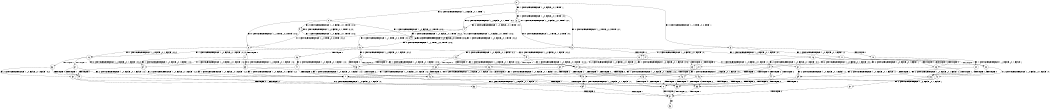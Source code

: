 digraph BCG {
size = "7, 10.5";
center = TRUE;
node [shape = circle];
0 [peripheries = 2];
0 -> 1 [label = "EX !1 !ATOMIC_EXCH_BRANCH (1, +0, FALSE, +0, 1, TRUE) !::"];
0 -> 2 [label = "EX !2 !ATOMIC_EXCH_BRANCH (1, +0, FALSE, +0, 1, TRUE) !::"];
0 -> 3 [label = "EX !0 !ATOMIC_EXCH_BRANCH (1, +1, TRUE, +0, 2, TRUE) !::"];
1 -> 4 [label = "EX !2 !ATOMIC_EXCH_BRANCH (1, +0, FALSE, +0, 1, TRUE) !:0:1:"];
1 -> 5 [label = "EX !0 !ATOMIC_EXCH_BRANCH (1, +1, TRUE, +0, 2, TRUE) !:0:1:"];
1 -> 6 [label = "EX !1 !ATOMIC_EXCH_BRANCH (1, +0, FALSE, +0, 1, TRUE) !:0:1:"];
2 -> 7 [label = "EX !1 !ATOMIC_EXCH_BRANCH (1, +0, FALSE, +0, 1, TRUE) !:0:1:2:"];
2 -> 8 [label = "EX !0 !ATOMIC_EXCH_BRANCH (1, +1, TRUE, +0, 2, TRUE) !:0:1:2:"];
2 -> 9 [label = "EX !2 !ATOMIC_EXCH_BRANCH (1, +0, FALSE, +0, 1, TRUE) !:0:1:2:"];
3 -> 10 [label = "TERMINATE !0"];
3 -> 11 [label = "EX !1 !ATOMIC_EXCH_BRANCH (1, +0, FALSE, +0, 1, FALSE) !:0:"];
3 -> 12 [label = "EX !2 !ATOMIC_EXCH_BRANCH (1, +0, FALSE, +0, 1, FALSE) !:0:"];
4 -> 13 [label = "EX !0 !ATOMIC_EXCH_BRANCH (1, +1, TRUE, +0, 2, TRUE) !:0:1:2:"];
4 -> 7 [label = "EX !2 !ATOMIC_EXCH_BRANCH (1, +0, FALSE, +0, 1, TRUE) !:0:1:2:"];
4 -> 7 [label = "EX !1 !ATOMIC_EXCH_BRANCH (1, +0, FALSE, +0, 1, TRUE) !:0:1:2:"];
5 -> 14 [label = "TERMINATE !0"];
5 -> 15 [label = "EX !2 !ATOMIC_EXCH_BRANCH (1, +0, FALSE, +0, 1, FALSE) !:0:1:"];
5 -> 16 [label = "EX !1 !ATOMIC_EXCH_BRANCH (1, +0, FALSE, +0, 1, FALSE) !:0:1:"];
6 -> 4 [label = "EX !2 !ATOMIC_EXCH_BRANCH (1, +0, FALSE, +0, 1, TRUE) !:0:1:"];
6 -> 5 [label = "EX !0 !ATOMIC_EXCH_BRANCH (1, +1, TRUE, +0, 2, TRUE) !:0:1:"];
6 -> 6 [label = "EX !1 !ATOMIC_EXCH_BRANCH (1, +0, FALSE, +0, 1, TRUE) !:0:1:"];
7 -> 13 [label = "EX !0 !ATOMIC_EXCH_BRANCH (1, +1, TRUE, +0, 2, TRUE) !:0:1:2:"];
7 -> 7 [label = "EX !2 !ATOMIC_EXCH_BRANCH (1, +0, FALSE, +0, 1, TRUE) !:0:1:2:"];
7 -> 7 [label = "EX !1 !ATOMIC_EXCH_BRANCH (1, +0, FALSE, +0, 1, TRUE) !:0:1:2:"];
8 -> 17 [label = "TERMINATE !0"];
8 -> 18 [label = "EX !1 !ATOMIC_EXCH_BRANCH (1, +0, FALSE, +0, 1, FALSE) !:0:1:2:"];
8 -> 19 [label = "EX !2 !ATOMIC_EXCH_BRANCH (1, +0, FALSE, +0, 1, FALSE) !:0:1:2:"];
9 -> 7 [label = "EX !1 !ATOMIC_EXCH_BRANCH (1, +0, FALSE, +0, 1, TRUE) !:0:1:2:"];
9 -> 8 [label = "EX !0 !ATOMIC_EXCH_BRANCH (1, +1, TRUE, +0, 2, TRUE) !:0:1:2:"];
9 -> 9 [label = "EX !2 !ATOMIC_EXCH_BRANCH (1, +0, FALSE, +0, 1, TRUE) !:0:1:2:"];
10 -> 20 [label = "EX !1 !ATOMIC_EXCH_BRANCH (1, +0, FALSE, +0, 1, FALSE) !::"];
10 -> 21 [label = "EX !2 !ATOMIC_EXCH_BRANCH (1, +0, FALSE, +0, 1, FALSE) !::"];
11 -> 22 [label = "TERMINATE !1"];
11 -> 23 [label = "TERMINATE !0"];
11 -> 24 [label = "EX !2 !ATOMIC_EXCH_BRANCH (1, +0, FALSE, +0, 1, FALSE) !:0:1:"];
12 -> 25 [label = "TERMINATE !2"];
12 -> 26 [label = "TERMINATE !0"];
12 -> 27 [label = "EX !1 !ATOMIC_EXCH_BRANCH (1, +0, FALSE, +0, 1, FALSE) !:0:1:2:"];
13 -> 28 [label = "TERMINATE !0"];
13 -> 29 [label = "EX !2 !ATOMIC_EXCH_BRANCH (1, +0, FALSE, +0, 1, FALSE) !:0:1:2:"];
13 -> 18 [label = "EX !1 !ATOMIC_EXCH_BRANCH (1, +0, FALSE, +0, 1, FALSE) !:0:1:2:"];
14 -> 30 [label = "EX !2 !ATOMIC_EXCH_BRANCH (1, +0, FALSE, +0, 1, FALSE) !:1:"];
14 -> 31 [label = "EX !1 !ATOMIC_EXCH_BRANCH (1, +0, FALSE, +0, 1, FALSE) !:1:"];
15 -> 32 [label = "TERMINATE !2"];
15 -> 33 [label = "TERMINATE !0"];
15 -> 27 [label = "EX !1 !ATOMIC_EXCH_BRANCH (1, +0, FALSE, +0, 1, FALSE) !:0:1:2:"];
16 -> 22 [label = "TERMINATE !1"];
16 -> 23 [label = "TERMINATE !0"];
16 -> 24 [label = "EX !2 !ATOMIC_EXCH_BRANCH (1, +0, FALSE, +0, 1, FALSE) !:0:1:"];
17 -> 34 [label = "EX !1 !ATOMIC_EXCH_BRANCH (1, +0, FALSE, +0, 1, FALSE) !:1:2:"];
17 -> 35 [label = "EX !2 !ATOMIC_EXCH_BRANCH (1, +0, FALSE, +0, 1, FALSE) !:1:2:"];
18 -> 36 [label = "TERMINATE !1"];
18 -> 37 [label = "TERMINATE !0"];
18 -> 27 [label = "EX !2 !ATOMIC_EXCH_BRANCH (1, +0, FALSE, +0, 1, FALSE) !:0:1:2:"];
19 -> 25 [label = "TERMINATE !2"];
19 -> 26 [label = "TERMINATE !0"];
19 -> 27 [label = "EX !1 !ATOMIC_EXCH_BRANCH (1, +0, FALSE, +0, 1, FALSE) !:0:1:2:"];
20 -> 38 [label = "TERMINATE !1"];
20 -> 39 [label = "EX !2 !ATOMIC_EXCH_BRANCH (1, +0, FALSE, +0, 1, FALSE) !:1:"];
21 -> 40 [label = "TERMINATE !2"];
21 -> 41 [label = "EX !1 !ATOMIC_EXCH_BRANCH (1, +0, FALSE, +0, 1, FALSE) !:1:2:"];
22 -> 38 [label = "TERMINATE !0"];
22 -> 42 [label = "EX !2 !ATOMIC_EXCH_BRANCH (1, +0, FALSE, +0, 1, FALSE) !:0:"];
23 -> 38 [label = "TERMINATE !1"];
23 -> 39 [label = "EX !2 !ATOMIC_EXCH_BRANCH (1, +0, FALSE, +0, 1, FALSE) !:1:"];
24 -> 43 [label = "TERMINATE !1"];
24 -> 44 [label = "TERMINATE !2"];
24 -> 45 [label = "TERMINATE !0"];
25 -> 40 [label = "TERMINATE !0"];
25 -> 46 [label = "EX !1 !ATOMIC_EXCH_BRANCH (1, +0, FALSE, +0, 1, FALSE) !:0:1:"];
26 -> 40 [label = "TERMINATE !2"];
26 -> 41 [label = "EX !1 !ATOMIC_EXCH_BRANCH (1, +0, FALSE, +0, 1, FALSE) !:1:2:"];
27 -> 43 [label = "TERMINATE !1"];
27 -> 44 [label = "TERMINATE !2"];
27 -> 45 [label = "TERMINATE !0"];
28 -> 47 [label = "EX !2 !ATOMIC_EXCH_BRANCH (1, +0, FALSE, +0, 1, FALSE) !:1:2:"];
28 -> 34 [label = "EX !1 !ATOMIC_EXCH_BRANCH (1, +0, FALSE, +0, 1, FALSE) !:1:2:"];
29 -> 32 [label = "TERMINATE !2"];
29 -> 33 [label = "TERMINATE !0"];
29 -> 27 [label = "EX !1 !ATOMIC_EXCH_BRANCH (1, +0, FALSE, +0, 1, FALSE) !:0:1:2:"];
30 -> 48 [label = "TERMINATE !2"];
30 -> 41 [label = "EX !1 !ATOMIC_EXCH_BRANCH (1, +0, FALSE, +0, 1, FALSE) !:1:2:"];
31 -> 38 [label = "TERMINATE !1"];
31 -> 39 [label = "EX !2 !ATOMIC_EXCH_BRANCH (1, +0, FALSE, +0, 1, FALSE) !:1:"];
32 -> 48 [label = "TERMINATE !0"];
32 -> 46 [label = "EX !1 !ATOMIC_EXCH_BRANCH (1, +0, FALSE, +0, 1, FALSE) !:0:1:"];
33 -> 48 [label = "TERMINATE !2"];
33 -> 41 [label = "EX !1 !ATOMIC_EXCH_BRANCH (1, +0, FALSE, +0, 1, FALSE) !:1:2:"];
34 -> 49 [label = "TERMINATE !1"];
34 -> 41 [label = "EX !2 !ATOMIC_EXCH_BRANCH (1, +0, FALSE, +0, 1, FALSE) !:1:2:"];
35 -> 40 [label = "TERMINATE !2"];
35 -> 41 [label = "EX !1 !ATOMIC_EXCH_BRANCH (1, +0, FALSE, +0, 1, FALSE) !:1:2:"];
36 -> 49 [label = "TERMINATE !0"];
36 -> 50 [label = "EX !2 !ATOMIC_EXCH_BRANCH (1, +0, FALSE, +0, 1, FALSE) !:0:2:"];
37 -> 49 [label = "TERMINATE !1"];
37 -> 41 [label = "EX !2 !ATOMIC_EXCH_BRANCH (1, +0, FALSE, +0, 1, FALSE) !:1:2:"];
38 -> 51 [label = "EX !2 !ATOMIC_EXCH_BRANCH (1, +0, FALSE, +0, 1, FALSE) !::"];
39 -> 52 [label = "TERMINATE !1"];
39 -> 53 [label = "TERMINATE !2"];
40 -> 54 [label = "EX !1 !ATOMIC_EXCH_BRANCH (1, +0, FALSE, +0, 1, FALSE) !:1:"];
41 -> 52 [label = "TERMINATE !1"];
41 -> 53 [label = "TERMINATE !2"];
42 -> 55 [label = "TERMINATE !2"];
42 -> 52 [label = "TERMINATE !0"];
43 -> 55 [label = "TERMINATE !2"];
43 -> 52 [label = "TERMINATE !0"];
44 -> 55 [label = "TERMINATE !1"];
44 -> 53 [label = "TERMINATE !0"];
45 -> 52 [label = "TERMINATE !1"];
45 -> 53 [label = "TERMINATE !2"];
46 -> 55 [label = "TERMINATE !1"];
46 -> 53 [label = "TERMINATE !0"];
47 -> 48 [label = "TERMINATE !2"];
47 -> 41 [label = "EX !1 !ATOMIC_EXCH_BRANCH (1, +0, FALSE, +0, 1, FALSE) !:1:2:"];
48 -> 54 [label = "EX !1 !ATOMIC_EXCH_BRANCH (1, +0, FALSE, +0, 1, FALSE) !:1:"];
49 -> 56 [label = "EX !2 !ATOMIC_EXCH_BRANCH (1, +0, FALSE, +0, 1, FALSE) !:2:"];
50 -> 55 [label = "TERMINATE !2"];
50 -> 52 [label = "TERMINATE !0"];
51 -> 57 [label = "TERMINATE !2"];
52 -> 57 [label = "TERMINATE !2"];
53 -> 57 [label = "TERMINATE !1"];
54 -> 57 [label = "TERMINATE !1"];
55 -> 57 [label = "TERMINATE !0"];
56 -> 57 [label = "TERMINATE !2"];
57 -> 58 [label = "exit"];
}
